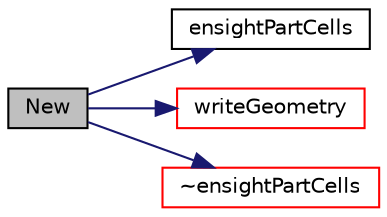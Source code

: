 digraph "New"
{
  bgcolor="transparent";
  edge [fontname="Helvetica",fontsize="10",labelfontname="Helvetica",labelfontsize="10"];
  node [fontname="Helvetica",fontsize="10",shape=record];
  rankdir="LR";
  Node1 [label="New",height=0.2,width=0.4,color="black", fillcolor="grey75", style="filled", fontcolor="black"];
  Node1 -> Node2 [color="midnightblue",fontsize="10",style="solid",fontname="Helvetica"];
  Node2 [label="ensightPartCells",height=0.2,width=0.4,color="black",URL="$a00657.html#a59cd285f3cac3ab5861b610ddd590b69",tooltip="Construct empty part with number and description. "];
  Node1 -> Node3 [color="midnightblue",fontsize="10",style="solid",fontname="Helvetica"];
  Node3 [label="writeGeometry",height=0.2,width=0.4,color="red",URL="$a00657.html#a718c90405e8b6ab1553bd5893333798f",tooltip="Write geometry. "];
  Node1 -> Node4 [color="midnightblue",fontsize="10",style="solid",fontname="Helvetica"];
  Node4 [label="~ensightPartCells",height=0.2,width=0.4,color="red",URL="$a00657.html#a5788bc5c331b8ef88cc80b8f1f50cdd0",tooltip="Destructor. "];
}
